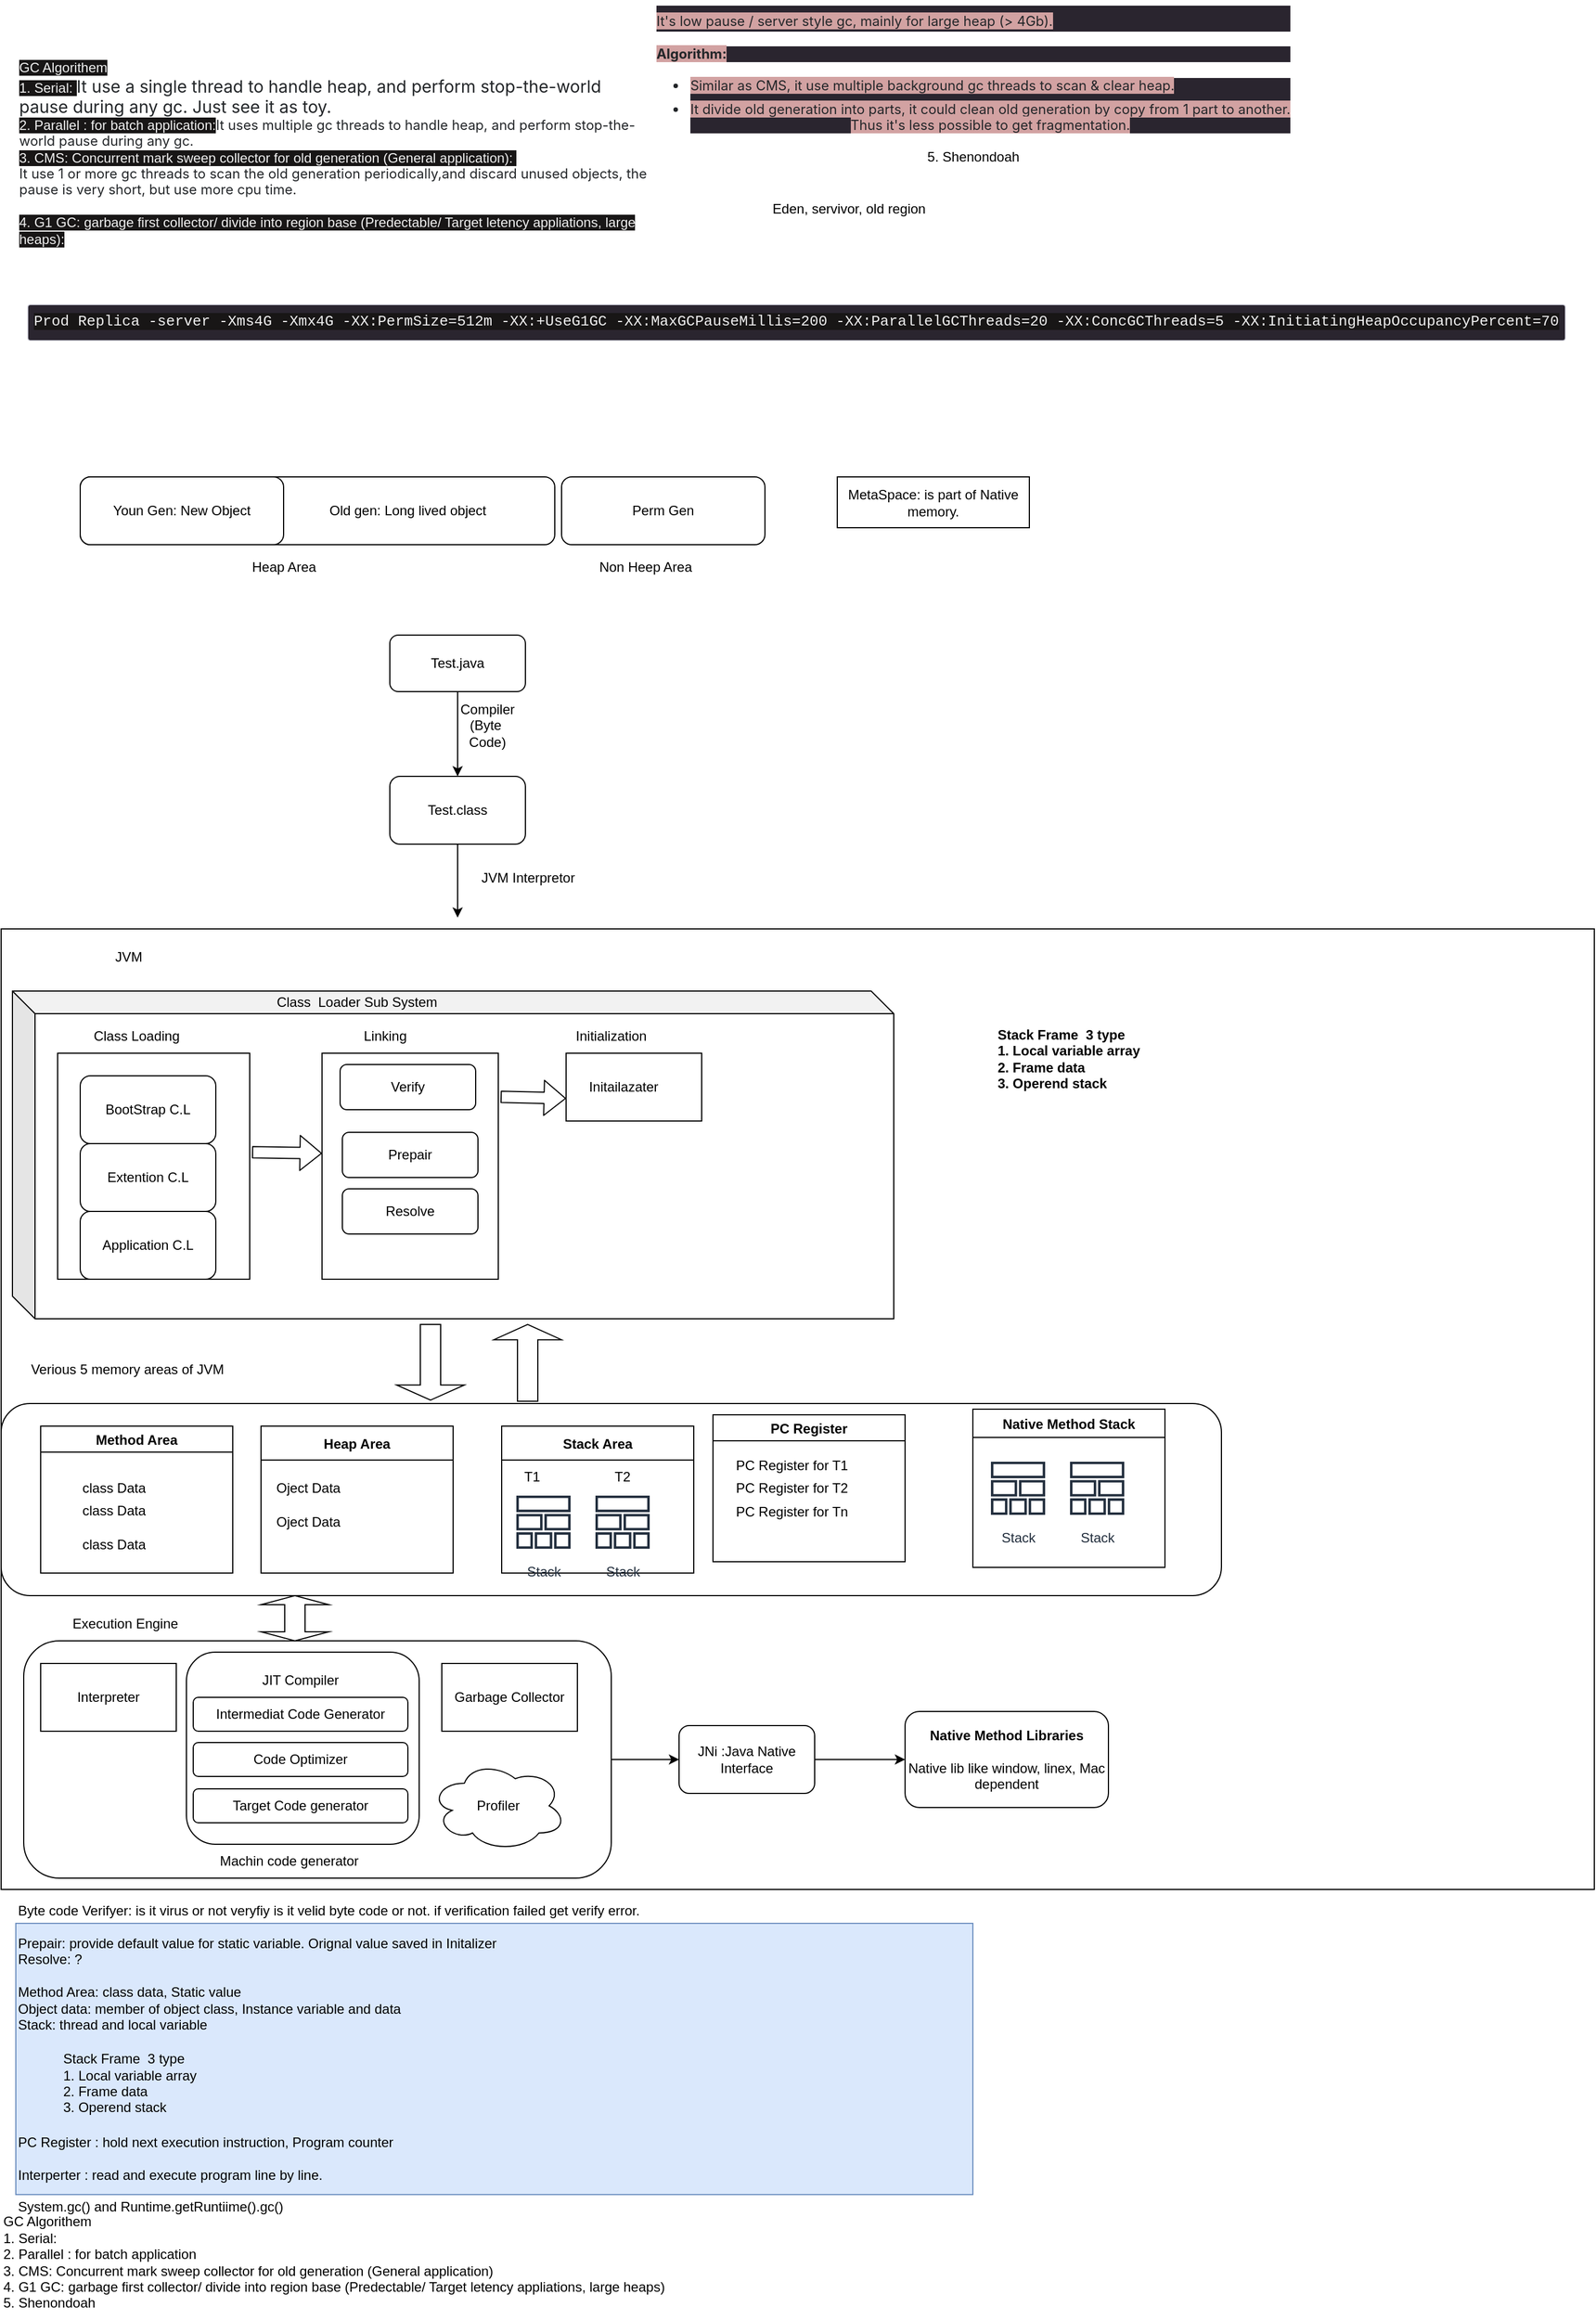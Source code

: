 <mxfile version="21.6.5" type="github" pages="2">
  <diagram id="Mb8TEoon7ktnDwIV0cq3" name="JVM">
    <mxGraphModel dx="1026" dy="1824" grid="1" gridSize="10" guides="1" tooltips="1" connect="1" arrows="1" fold="1" page="1" pageScale="1" pageWidth="827" pageHeight="1169" math="0" shadow="0">
      <root>
        <mxCell id="0" />
        <mxCell id="1" parent="0" />
        <mxCell id="3" value="" style="shape=cube;whiteSpace=wrap;html=1;boundedLbl=1;backgroundOutline=1;darkOpacity=0.05;darkOpacity2=0.1;" parent="1" vertex="1">
          <mxGeometry x="20" y="245" width="780" height="290" as="geometry" />
        </mxCell>
        <mxCell id="4" value="" style="rounded=0;whiteSpace=wrap;html=1;" parent="1" vertex="1">
          <mxGeometry x="60" y="300" width="170" height="200" as="geometry" />
        </mxCell>
        <mxCell id="5" value="BootStrap C.L" style="rounded=1;whiteSpace=wrap;html=1;" parent="1" vertex="1">
          <mxGeometry x="80" y="320" width="120" height="60" as="geometry" />
        </mxCell>
        <mxCell id="6" value="Extention C.L" style="rounded=1;whiteSpace=wrap;html=1;" parent="1" vertex="1">
          <mxGeometry x="80" y="380" width="120" height="60" as="geometry" />
        </mxCell>
        <mxCell id="7" value="Application C.L" style="rounded=1;whiteSpace=wrap;html=1;" parent="1" vertex="1">
          <mxGeometry x="80" y="440" width="120" height="60" as="geometry" />
        </mxCell>
        <mxCell id="8" value="Class Loading" style="text;html=1;strokeColor=none;fillColor=none;align=center;verticalAlign=middle;whiteSpace=wrap;rounded=0;" parent="1" vertex="1">
          <mxGeometry x="70" y="270" width="120" height="30" as="geometry" />
        </mxCell>
        <mxCell id="9" value="Class&amp;nbsp; Loader Sub System" style="text;html=1;strokeColor=none;fillColor=none;align=center;verticalAlign=middle;whiteSpace=wrap;rounded=0;" parent="1" vertex="1">
          <mxGeometry x="190" y="240" width="270" height="30" as="geometry" />
        </mxCell>
        <mxCell id="10" value="" style="rounded=0;whiteSpace=wrap;html=1;" parent="1" vertex="1">
          <mxGeometry x="294" y="300" width="156" height="200" as="geometry" />
        </mxCell>
        <mxCell id="11" value="Linking" style="text;html=1;strokeColor=none;fillColor=none;align=center;verticalAlign=middle;whiteSpace=wrap;rounded=0;" parent="1" vertex="1">
          <mxGeometry x="320" y="270" width="60" height="30" as="geometry" />
        </mxCell>
        <mxCell id="14" value="Verify" style="rounded=1;whiteSpace=wrap;html=1;" parent="1" vertex="1">
          <mxGeometry x="310" y="310" width="120" height="40" as="geometry" />
        </mxCell>
        <mxCell id="15" value="Prepair" style="rounded=1;whiteSpace=wrap;html=1;" parent="1" vertex="1">
          <mxGeometry x="312" y="370" width="120" height="40" as="geometry" />
        </mxCell>
        <mxCell id="16" value="Resolve" style="rounded=1;whiteSpace=wrap;html=1;" parent="1" vertex="1">
          <mxGeometry x="312" y="420" width="120" height="40" as="geometry" />
        </mxCell>
        <mxCell id="17" value="" style="rounded=0;whiteSpace=wrap;html=1;" parent="1" vertex="1">
          <mxGeometry x="510" y="300" width="120" height="60" as="geometry" />
        </mxCell>
        <mxCell id="18" value="Initialization" style="text;html=1;strokeColor=none;fillColor=none;align=center;verticalAlign=middle;whiteSpace=wrap;rounded=0;" parent="1" vertex="1">
          <mxGeometry x="520" y="270" width="60" height="30" as="geometry" />
        </mxCell>
        <mxCell id="19" value="" style="shape=flexArrow;endArrow=classic;html=1;exitX=1.012;exitY=0.438;exitDx=0;exitDy=0;exitPerimeter=0;entryX=0;entryY=0.443;entryDx=0;entryDy=0;entryPerimeter=0;" parent="1" source="4" target="10" edge="1">
          <mxGeometry width="50" height="50" relative="1" as="geometry">
            <mxPoint x="240" y="390" as="sourcePoint" />
            <mxPoint x="290" y="340" as="targetPoint" />
          </mxGeometry>
        </mxCell>
        <mxCell id="20" value="" style="shape=flexArrow;endArrow=classic;html=1;exitX=1.012;exitY=0.438;exitDx=0;exitDy=0;exitPerimeter=0;" parent="1" edge="1">
          <mxGeometry width="50" height="50" relative="1" as="geometry">
            <mxPoint x="452.04" y="338.6" as="sourcePoint" />
            <mxPoint x="510" y="340" as="targetPoint" />
          </mxGeometry>
        </mxCell>
        <mxCell id="21" value="" style="rounded=1;whiteSpace=wrap;html=1;" parent="1" vertex="1">
          <mxGeometry x="10" y="610" width="1080" height="170" as="geometry" />
        </mxCell>
        <mxCell id="23" value="Verious 5 memory areas of JVM&amp;nbsp;" style="text;html=1;align=center;verticalAlign=middle;resizable=0;points=[];autosize=1;strokeColor=none;fillColor=none;" parent="1" vertex="1">
          <mxGeometry x="23" y="565" width="200" height="30" as="geometry" />
        </mxCell>
        <mxCell id="50" value="Method Area" style="swimlane;" parent="1" vertex="1">
          <mxGeometry x="45" y="630" width="170" height="130" as="geometry" />
        </mxCell>
        <mxCell id="53" value="Heap Area" style="swimlane;startSize=30;" parent="1" vertex="1">
          <mxGeometry x="240" y="630" width="170" height="130" as="geometry" />
        </mxCell>
        <mxCell id="54" value="Stack Area" style="swimlane;startSize=30;" parent="1" vertex="1">
          <mxGeometry x="453" y="630" width="170" height="130" as="geometry" />
        </mxCell>
        <mxCell id="55" value="PC Register" style="swimlane;" parent="1" vertex="1">
          <mxGeometry x="640" y="620" width="170" height="130" as="geometry" />
        </mxCell>
        <mxCell id="56" value="Native Method Stack" style="swimlane;startSize=25;" parent="1" vertex="1">
          <mxGeometry x="870" y="615" width="170" height="140" as="geometry" />
        </mxCell>
        <mxCell id="58" value="" style="shape=singleArrow;direction=south;whiteSpace=wrap;html=1;" parent="1" vertex="1">
          <mxGeometry x="360" y="540" width="60" height="67" as="geometry" />
        </mxCell>
        <mxCell id="59" value="" style="shape=singleArrow;direction=north;whiteSpace=wrap;html=1;" parent="1" vertex="1">
          <mxGeometry x="446" y="540" width="60" height="68" as="geometry" />
        </mxCell>
        <mxCell id="61" value="class Data" style="text;html=1;strokeColor=none;fillColor=none;align=center;verticalAlign=middle;whiteSpace=wrap;rounded=0;" parent="1" vertex="1">
          <mxGeometry x="60" y="670" width="100" height="30" as="geometry" />
        </mxCell>
        <mxCell id="62" value="class Data" style="text;html=1;strokeColor=none;fillColor=none;align=center;verticalAlign=middle;whiteSpace=wrap;rounded=0;" parent="1" vertex="1">
          <mxGeometry x="60" y="690" width="100" height="30" as="geometry" />
        </mxCell>
        <mxCell id="63" value="class Data" style="text;html=1;strokeColor=none;fillColor=none;align=center;verticalAlign=middle;whiteSpace=wrap;rounded=0;" parent="1" vertex="1">
          <mxGeometry x="60" y="720" width="100" height="30" as="geometry" />
        </mxCell>
        <mxCell id="64" value="Oject Data&lt;span style=&quot;color: rgba(0, 0, 0, 0); font-family: monospace; font-size: 0px; text-align: start;&quot;&gt;%3CmxGraphModel%3E%3Croot%3E%3CmxCell%20id%3D%220%22%2F%3E%3CmxCell%20id%3D%221%22%20parent%3D%220%22%2F%3E%3CmxCell%20id%3D%222%22%20value%3D%22class%20Data%22%20style%3D%22text%3Bhtml%3D1%3BstrokeColor%3Dnone%3BfillColor%3Dnone%3Balign%3Dcenter%3BverticalAlign%3Dmiddle%3BwhiteSpace%3Dwrap%3Brounded%3D0%3B%22%20vertex%3D%221%22%20parent%3D%221%22%3E%3CmxGeometry%20x%3D%2260%22%20y%3D%22670%22%20width%3D%22100%22%20height%3D%2230%22%20as%3D%22geometry%22%2F%3E%3C%2FmxCell%3E%3C%2Froot%3E%3C%2FmxGraphModel%3E&lt;/span&gt;" style="text;html=1;strokeColor=none;fillColor=none;align=center;verticalAlign=middle;whiteSpace=wrap;rounded=0;" parent="1" vertex="1">
          <mxGeometry x="252" y="670" width="60" height="30" as="geometry" />
        </mxCell>
        <mxCell id="65" value="Oject Data&lt;span style=&quot;color: rgba(0, 0, 0, 0); font-family: monospace; font-size: 0px; text-align: start;&quot;&gt;%3CmxGraphModel%3E%3Croot%3E%3CmxCell%20id%3D%220%22%2F%3E%3CmxCell%20id%3D%221%22%20parent%3D%220%22%2F%3E%3CmxCell%20id%3D%222%22%20value%3D%22class%20Data%22%20style%3D%22text%3Bhtml%3D1%3BstrokeColor%3Dnone%3BfillColor%3Dnone%3Balign%3Dcenter%3BverticalAlign%3Dmiddle%3BwhiteSpace%3Dwrap%3Brounded%3D0%3B%22%20vertex%3D%221%22%20parent%3D%221%22%3E%3CmxGeometry%20x%3D%2260%22%20y%3D%22670%22%20width%3D%22100%22%20height%3D%2230%22%20as%3D%22geometry%22%2F%3E%3C%2FmxCell%3E%3C%2Froot%3E%3C%2FmxGraphModel%3E&lt;/span&gt;" style="text;html=1;strokeColor=none;fillColor=none;align=center;verticalAlign=middle;whiteSpace=wrap;rounded=0;" parent="1" vertex="1">
          <mxGeometry x="252" y="700" width="60" height="30" as="geometry" />
        </mxCell>
        <mxCell id="66" value="Stack" style="sketch=0;outlineConnect=0;fontColor=#232F3E;gradientColor=none;strokeColor=#232F3E;fillColor=#ffffff;dashed=0;verticalLabelPosition=bottom;verticalAlign=top;align=center;html=1;fontSize=12;fontStyle=0;aspect=fixed;shape=mxgraph.aws4.resourceIcon;resIcon=mxgraph.aws4.stack;" parent="1" vertex="1">
          <mxGeometry x="460" y="685" width="60" height="60" as="geometry" />
        </mxCell>
        <mxCell id="67" value="Stack" style="sketch=0;outlineConnect=0;fontColor=#232F3E;gradientColor=none;strokeColor=#232F3E;fillColor=#ffffff;dashed=0;verticalLabelPosition=bottom;verticalAlign=top;align=center;html=1;fontSize=12;fontStyle=0;aspect=fixed;shape=mxgraph.aws4.resourceIcon;resIcon=mxgraph.aws4.stack;" parent="1" vertex="1">
          <mxGeometry x="530" y="685" width="60" height="60" as="geometry" />
        </mxCell>
        <mxCell id="68" value="T1&lt;span style=&quot;color: rgba(0, 0, 0, 0); font-family: monospace; font-size: 0px; text-align: start;&quot;&gt;%3CmxGraphModel%3E%3Croot%3E%3CmxCell%20id%3D%220%22%2F%3E%3CmxCell%20id%3D%221%22%20parent%3D%220%22%2F%3E%3CmxCell%20id%3D%222%22%20value%3D%22Stack%22%20style%3D%22sketch%3D0%3BoutlineConnect%3D0%3BfontColor%3D%23232F3E%3BgradientColor%3Dnone%3BstrokeColor%3D%23232F3E%3BfillColor%3D%23ffffff%3Bdashed%3D0%3BverticalLabelPosition%3Dbottom%3BverticalAlign%3Dtop%3Balign%3Dcenter%3Bhtml%3D1%3BfontSize%3D12%3BfontStyle%3D0%3Baspect%3Dfixed%3Bshape%3Dmxgraph.aws4.resourceIcon%3BresIcon%3Dmxgraph.aws4.stack%3B%22%20vertex%3D%221%22%20parent%3D%221%22%3E%3CmxGeometry%20x%3D%22460%22%20y%3D%22685%22%20width%3D%2260%22%20height%3D%2260%22%20as%3D%22geometry%22%2F%3E%3C%2FmxCell%3E%3C%2Froot%3E%3C%2FmxGraphModel%3E&lt;/span&gt;" style="text;html=1;strokeColor=none;fillColor=none;align=center;verticalAlign=middle;whiteSpace=wrap;rounded=0;" parent="1" vertex="1">
          <mxGeometry x="450" y="660" width="60" height="30" as="geometry" />
        </mxCell>
        <mxCell id="69" value="T2" style="text;html=1;strokeColor=none;fillColor=none;align=center;verticalAlign=middle;whiteSpace=wrap;rounded=0;" parent="1" vertex="1">
          <mxGeometry x="530" y="660" width="60" height="30" as="geometry" />
        </mxCell>
        <mxCell id="70" value="PC Register for T1" style="text;html=1;strokeColor=none;fillColor=none;align=center;verticalAlign=middle;whiteSpace=wrap;rounded=0;" parent="1" vertex="1">
          <mxGeometry x="650" y="650" width="120" height="30" as="geometry" />
        </mxCell>
        <mxCell id="71" value="PC Register for T2" style="text;html=1;strokeColor=none;fillColor=none;align=center;verticalAlign=middle;whiteSpace=wrap;rounded=0;" parent="1" vertex="1">
          <mxGeometry x="650" y="670" width="120" height="30" as="geometry" />
        </mxCell>
        <mxCell id="72" value="PC Register for Tn" style="text;html=1;strokeColor=none;fillColor=none;align=center;verticalAlign=middle;whiteSpace=wrap;rounded=0;" parent="1" vertex="1">
          <mxGeometry x="650" y="690" width="120" height="32" as="geometry" />
        </mxCell>
        <mxCell id="73" value="Stack" style="sketch=0;outlineConnect=0;fontColor=#232F3E;gradientColor=none;strokeColor=#232F3E;fillColor=#ffffff;dashed=0;verticalLabelPosition=bottom;verticalAlign=top;align=center;html=1;fontSize=12;fontStyle=0;aspect=fixed;shape=mxgraph.aws4.resourceIcon;resIcon=mxgraph.aws4.stack;" parent="1" vertex="1">
          <mxGeometry x="880" y="655" width="60" height="60" as="geometry" />
        </mxCell>
        <mxCell id="74" value="Stack" style="sketch=0;outlineConnect=0;fontColor=#232F3E;gradientColor=none;strokeColor=#232F3E;fillColor=#ffffff;dashed=0;verticalLabelPosition=bottom;verticalAlign=top;align=center;html=1;fontSize=12;fontStyle=0;aspect=fixed;shape=mxgraph.aws4.resourceIcon;resIcon=mxgraph.aws4.stack;" parent="1" vertex="1">
          <mxGeometry x="950" y="655" width="60" height="60" as="geometry" />
        </mxCell>
        <mxCell id="76" value="" style="rounded=0;whiteSpace=wrap;html=1;fillColor=none;" parent="1" vertex="1">
          <mxGeometry x="10" y="190" width="1410" height="850" as="geometry" />
        </mxCell>
        <mxCell id="77" value="JVM" style="text;html=1;strokeColor=none;fillColor=none;align=center;verticalAlign=middle;whiteSpace=wrap;rounded=0;" parent="1" vertex="1">
          <mxGeometry x="93" y="200" width="60" height="30" as="geometry" />
        </mxCell>
        <mxCell id="80" value="" style="edgeStyle=none;html=1;" parent="1" source="78" target="79" edge="1">
          <mxGeometry relative="1" as="geometry" />
        </mxCell>
        <mxCell id="78" value="Test.java" style="rounded=1;whiteSpace=wrap;html=1;fillColor=none;" parent="1" vertex="1">
          <mxGeometry x="354" y="-70" width="120" height="50" as="geometry" />
        </mxCell>
        <mxCell id="81" style="edgeStyle=none;html=1;" parent="1" source="79" edge="1">
          <mxGeometry relative="1" as="geometry">
            <mxPoint x="414" y="180" as="targetPoint" />
          </mxGeometry>
        </mxCell>
        <mxCell id="79" value="Test.class" style="whiteSpace=wrap;html=1;fillColor=none;rounded=1;" parent="1" vertex="1">
          <mxGeometry x="354" y="55" width="120" height="60" as="geometry" />
        </mxCell>
        <mxCell id="82" value="JVM Interpretor" style="text;html=1;align=center;verticalAlign=middle;resizable=0;points=[];autosize=1;strokeColor=none;fillColor=none;" parent="1" vertex="1">
          <mxGeometry x="421" y="130" width="110" height="30" as="geometry" />
        </mxCell>
        <mxCell id="84" value="Compiler&lt;br&gt;(Byte&amp;nbsp;&lt;br&gt;Code)" style="text;html=1;align=center;verticalAlign=middle;resizable=0;points=[];autosize=1;strokeColor=none;fillColor=none;" parent="1" vertex="1">
          <mxGeometry x="405" y="-20" width="70" height="60" as="geometry" />
        </mxCell>
        <mxCell id="95" value="" style="edgeStyle=none;html=1;" parent="1" source="85" target="94" edge="1">
          <mxGeometry relative="1" as="geometry" />
        </mxCell>
        <mxCell id="85" value="" style="rounded=1;whiteSpace=wrap;html=1;fillColor=none;" parent="1" vertex="1">
          <mxGeometry x="30" y="820" width="520" height="210" as="geometry" />
        </mxCell>
        <mxCell id="86" value="Execution Engine" style="text;html=1;strokeColor=none;fillColor=none;align=center;verticalAlign=middle;whiteSpace=wrap;rounded=0;" parent="1" vertex="1">
          <mxGeometry x="50" y="790" width="140" height="30" as="geometry" />
        </mxCell>
        <mxCell id="87" value="Interpreter" style="rounded=0;whiteSpace=wrap;html=1;fillColor=default;" parent="1" vertex="1">
          <mxGeometry x="45" y="840" width="120" height="60" as="geometry" />
        </mxCell>
        <mxCell id="88" value="" style="rounded=1;whiteSpace=wrap;html=1;fillColor=default;" parent="1" vertex="1">
          <mxGeometry x="174" y="830" width="206" height="170" as="geometry" />
        </mxCell>
        <mxCell id="89" value="JIT Compiler" style="text;html=1;strokeColor=none;fillColor=none;align=center;verticalAlign=middle;whiteSpace=wrap;rounded=0;" parent="1" vertex="1">
          <mxGeometry x="200" y="840" width="150" height="30" as="geometry" />
        </mxCell>
        <mxCell id="90" value="Intermediat Code Generator" style="rounded=1;whiteSpace=wrap;html=1;fillColor=default;" parent="1" vertex="1">
          <mxGeometry x="180" y="870" width="190" height="30" as="geometry" />
        </mxCell>
        <mxCell id="91" value="Code Optimizer&lt;span style=&quot;color: rgba(0, 0, 0, 0); font-family: monospace; font-size: 0px; text-align: start;&quot;&gt;%3CmxGraphModel%3E%3Croot%3E%3CmxCell%20id%3D%220%22%2F%3E%3CmxCell%20id%3D%221%22%20parent%3D%220%22%2F%3E%3CmxCell%20id%3D%222%22%20value%3D%22Intermediat%20Code%20Generator%22%20style%3D%22rounded%3D1%3BwhiteSpace%3Dwrap%3Bhtml%3D1%3BfillColor%3Ddefault%3B%22%20vertex%3D%221%22%20parent%3D%221%22%3E%3CmxGeometry%20x%3D%22180%22%20y%3D%22870%22%20width%3D%22190%22%20height%3D%2230%22%20as%3D%22geometry%22%2F%3E%3C%2FmxCell%3E%3C%2Froot%3E%3C%2FmxGraphModel%3E&lt;/span&gt;" style="rounded=1;whiteSpace=wrap;html=1;fillColor=default;" parent="1" vertex="1">
          <mxGeometry x="180" y="910" width="190" height="30" as="geometry" />
        </mxCell>
        <mxCell id="92" value="Target Code generator" style="rounded=1;whiteSpace=wrap;html=1;fillColor=default;" parent="1" vertex="1">
          <mxGeometry x="180" y="951" width="190" height="30" as="geometry" />
        </mxCell>
        <mxCell id="93" value="Garbage Collector" style="rounded=0;whiteSpace=wrap;html=1;fillColor=default;" parent="1" vertex="1">
          <mxGeometry x="400" y="840" width="120" height="60" as="geometry" />
        </mxCell>
        <mxCell id="97" value="" style="edgeStyle=none;html=1;" parent="1" source="94" target="96" edge="1">
          <mxGeometry relative="1" as="geometry" />
        </mxCell>
        <mxCell id="94" value="JNi :Java Native Interface" style="whiteSpace=wrap;html=1;fillColor=none;rounded=1;" parent="1" vertex="1">
          <mxGeometry x="610" y="895" width="120" height="60" as="geometry" />
        </mxCell>
        <mxCell id="96" value="&lt;b&gt;Native Method Libraries&lt;br&gt;&lt;/b&gt;&lt;br&gt;Native lib like window, linex, Mac dependent" style="whiteSpace=wrap;html=1;fillColor=none;rounded=1;" parent="1" vertex="1">
          <mxGeometry x="810" y="882.5" width="180" height="85" as="geometry" />
        </mxCell>
        <mxCell id="99" value="" style="shape=doubleArrow;direction=south;whiteSpace=wrap;html=1;fillColor=default;" parent="1" vertex="1">
          <mxGeometry x="240" y="780" width="60" height="40" as="geometry" />
        </mxCell>
        <mxCell id="101" value="&lt;h4 style=&quot;text-align: left;&quot;&gt;&lt;span style=&quot;background-color: initial;&quot;&gt;Stack Frame&amp;nbsp; 3 type&lt;br&gt;&lt;/span&gt;&lt;span style=&quot;background-color: initial;&quot;&gt;1. Local variable array&lt;br&gt;&lt;/span&gt;&lt;span style=&quot;background-color: initial;&quot;&gt;2. Frame data&lt;br&gt;&lt;/span&gt;&lt;span style=&quot;background-color: initial;&quot;&gt;3. Operend stack&lt;/span&gt;&lt;/h4&gt;" style="text;html=1;strokeColor=none;fillColor=none;align=center;verticalAlign=middle;whiteSpace=wrap;rounded=0;" parent="1" vertex="1">
          <mxGeometry x="870" y="290" width="170" height="30" as="geometry" />
        </mxCell>
        <mxCell id="102" value="Machin code generator" style="text;html=1;strokeColor=none;fillColor=none;align=center;verticalAlign=middle;whiteSpace=wrap;rounded=0;" parent="1" vertex="1">
          <mxGeometry x="160" y="1000" width="210" height="30" as="geometry" />
        </mxCell>
        <mxCell id="104" value="Byte code Verifyer: is it virus or not veryfiy is it velid byte code or not. if verification failed get verify error.&lt;br&gt;&amp;nbsp;&lt;br&gt;Prepair: provide default value for static variable. Orignal value saved in Initalizer&lt;br&gt;Resolve: ?&lt;br&gt;&lt;br&gt;Method Area: class data, Static value&lt;br&gt;Object data: member of object class, Instance variable and data&lt;br&gt;Stack: thread and local variable&lt;br&gt;&lt;span style=&quot;&quot;&gt;&#x9;&lt;/span&gt;&lt;blockquote style=&quot;margin: 0 0 0 40px; border: none; padding: 0px;&quot;&gt;&lt;h4 style=&quot;border-color: var(--border-color);&quot;&gt;&lt;span style=&quot;font-weight: normal;&quot;&gt;Stack Frame&amp;nbsp; 3 type&lt;br&gt;1. Local variable array&lt;br&gt;2. Frame data&lt;br&gt;3. Operend stack&lt;/span&gt;&lt;br&gt;&lt;/h4&gt;&lt;/blockquote&gt;PC Register : hold next execution instruction, Program counter&lt;br&gt;&lt;br&gt;Interperter : read and execute program line by line.&lt;br&gt;&lt;br&gt;System.gc() and Runtime.getRuntiime().gc()" style="text;html=1;strokeColor=#6c8ebf;fillColor=#dae8fc;align=left;verticalAlign=middle;whiteSpace=wrap;rounded=0;" parent="1" vertex="1">
          <mxGeometry x="23" y="1070" width="847" height="240" as="geometry" />
        </mxCell>
        <mxCell id="105" value="Initailazater" style="text;html=1;strokeColor=none;fillColor=none;align=center;verticalAlign=middle;whiteSpace=wrap;rounded=0;" parent="1" vertex="1">
          <mxGeometry x="531" y="315" width="60" height="30" as="geometry" />
        </mxCell>
        <mxCell id="106" value="Profiler" style="ellipse;shape=cloud;whiteSpace=wrap;html=1;" parent="1" vertex="1">
          <mxGeometry x="390" y="926" width="120" height="80" as="geometry" />
        </mxCell>
        <mxCell id="107" value="&lt;span style=&quot;white-space: pre;&quot;&gt;&#x9;&lt;/span&gt;&lt;span style=&quot;white-space: pre;&quot;&gt;&#x9;&lt;/span&gt;&lt;span style=&quot;white-space: pre;&quot;&gt;&#x9;&lt;/span&gt;&lt;span style=&quot;white-space: pre;&quot;&gt;&#x9;&lt;/span&gt;&lt;span style=&quot;white-space: pre;&quot;&gt;&#x9;&lt;/span&gt;&lt;span style=&quot;white-space: pre;&quot;&gt;&#x9;&lt;/span&gt;Old gen: Long lived object" style="rounded=1;whiteSpace=wrap;html=1;" parent="1" vertex="1">
          <mxGeometry x="80" y="-210" width="420" height="60" as="geometry" />
        </mxCell>
        <mxCell id="108" value="Youn Gen: New Object" style="rounded=1;whiteSpace=wrap;html=1;" parent="1" vertex="1">
          <mxGeometry x="80" y="-210" width="180" height="60" as="geometry" />
        </mxCell>
        <mxCell id="109" value="Perm Gen" style="rounded=1;whiteSpace=wrap;html=1;" parent="1" vertex="1">
          <mxGeometry x="506" y="-210" width="180" height="60" as="geometry" />
        </mxCell>
        <mxCell id="110" value="Heap Area" style="text;html=1;align=center;verticalAlign=middle;resizable=0;points=[];autosize=1;strokeColor=none;fillColor=none;" parent="1" vertex="1">
          <mxGeometry x="220" y="-145" width="80" height="30" as="geometry" />
        </mxCell>
        <mxCell id="111" value="Non Heep Area" style="text;html=1;align=center;verticalAlign=middle;resizable=0;points=[];autosize=1;strokeColor=none;fillColor=none;" parent="1" vertex="1">
          <mxGeometry x="525" y="-145" width="110" height="30" as="geometry" />
        </mxCell>
        <mxCell id="112" value="MetaSpace: is part of Native memory." style="rounded=0;whiteSpace=wrap;html=1;" parent="1" vertex="1">
          <mxGeometry x="750" y="-210" width="170" height="45" as="geometry" />
        </mxCell>
        <mxCell id="eFVf8pxg18ztnckATkbE-113" value="GC Algorithem&lt;br&gt;1. Serial:&amp;nbsp;&lt;br&gt;2. Parallel : for batch application&lt;br&gt;3. CMS: Concurrent mark sweep collector for old generation (General application)&lt;br&gt;4. G1 GC: garbage first collector/ divide into region base (Predectable/ Target letency appliations, large heaps)&lt;br&gt;5. Shenondoah" style="text;html=1;align=left;verticalAlign=middle;resizable=0;points=[];autosize=1;strokeColor=none;fillColor=none;" parent="1" vertex="1">
          <mxGeometry x="10" y="1320" width="610" height="100" as="geometry" />
        </mxCell>
        <mxCell id="xn8CP_pBLPCYdcOmx5U--113" value="&lt;br style=&quot;border-color: rgb(0, 0, 0); color: rgb(240, 240, 240); font-family: Helvetica; font-size: 12px; font-style: normal; font-variant-ligatures: normal; font-variant-caps: normal; font-weight: 400; letter-spacing: normal; orphans: 2; text-align: left; text-indent: 0px; text-transform: none; widows: 2; word-spacing: 0px; -webkit-text-stroke-width: 0px; text-decoration-thickness: initial; text-decoration-style: initial; text-decoration-color: initial;&quot;&gt;&lt;span style=&quot;color: rgb(240, 240, 240); font-family: Helvetica; font-size: 12px; font-style: normal; font-variant-ligatures: normal; font-variant-caps: normal; font-weight: 400; letter-spacing: normal; orphans: 2; text-align: left; text-indent: 0px; text-transform: none; widows: 2; word-spacing: 0px; -webkit-text-stroke-width: 0px; background-color: rgb(24, 22, 22); text-decoration-thickness: initial; text-decoration-style: initial; text-decoration-color: initial; float: none; display: inline !important;&quot;&gt;GC Algorithem&lt;/span&gt;&lt;br style=&quot;border-color: rgb(0, 0, 0); color: rgb(240, 240, 240); font-family: Helvetica; font-size: 12px; font-style: normal; font-variant-ligatures: normal; font-variant-caps: normal; font-weight: 400; letter-spacing: normal; orphans: 2; text-align: left; text-indent: 0px; text-transform: none; widows: 2; word-spacing: 0px; -webkit-text-stroke-width: 0px; text-decoration-thickness: initial; text-decoration-style: initial; text-decoration-color: initial;&quot;&gt;&lt;span style=&quot;color: rgb(240, 240, 240); font-family: Helvetica; font-size: 12px; font-style: normal; font-variant-ligatures: normal; font-variant-caps: normal; font-weight: 400; letter-spacing: normal; orphans: 2; text-align: left; text-indent: 0px; text-transform: none; widows: 2; word-spacing: 0px; -webkit-text-stroke-width: 0px; background-color: rgb(24, 22, 22); text-decoration-thickness: initial; text-decoration-style: initial; text-decoration-color: initial; float: none; display: inline !important;&quot;&gt;1. Serial:&amp;nbsp;&lt;/span&gt;&lt;span style=&quot;border-color: rgb(0, 0, 0); font-style: normal; font-variant-ligatures: normal; font-variant-caps: normal; font-weight: 400; letter-spacing: normal; orphans: 2; text-align: left; text-indent: 0px; text-transform: none; widows: 2; word-spacing: 0px; -webkit-text-stroke-width: 0px; text-decoration-thickness: initial; text-decoration-style: initial; text-decoration-color: initial; color: rgb(35, 38, 41); font-family: -apple-system, &amp;quot;system-ui&amp;quot;, &amp;quot;Segoe UI Adjusted&amp;quot;, &amp;quot;Segoe UI&amp;quot;, &amp;quot;Liberation Sans&amp;quot;, sans-serif; font-size: 15px;&quot;&gt;It use a single thread to handle heap, and perform stop-the-world pause during any gc. Just see it as toy.&lt;/span&gt;&lt;br style=&quot;border-color: rgb(0, 0, 0); color: rgb(240, 240, 240); font-family: Helvetica; font-size: 12px; font-style: normal; font-variant-ligatures: normal; font-variant-caps: normal; font-weight: 400; letter-spacing: normal; orphans: 2; text-align: left; text-indent: 0px; text-transform: none; widows: 2; word-spacing: 0px; -webkit-text-stroke-width: 0px; text-decoration-thickness: initial; text-decoration-style: initial; text-decoration-color: initial;&quot;&gt;&lt;span style=&quot;color: rgb(240, 240, 240); font-family: Helvetica; font-size: 12px; font-style: normal; font-variant-ligatures: normal; font-variant-caps: normal; font-weight: 400; letter-spacing: normal; orphans: 2; text-align: left; text-indent: 0px; text-transform: none; widows: 2; word-spacing: 0px; -webkit-text-stroke-width: 0px; background-color: rgb(24, 22, 22); text-decoration-thickness: initial; text-decoration-style: initial; text-decoration-color: initial; float: none; display: inline !important;&quot;&gt;2. Parallel : for batch application:&lt;/span&gt;&lt;span style=&quot;border-color: rgb(0, 0, 0); font-size: 12px; font-style: normal; font-variant-ligatures: normal; font-variant-caps: normal; font-weight: 400; letter-spacing: normal; orphans: 2; text-align: left; text-indent: 0px; text-transform: none; widows: 2; word-spacing: 0px; -webkit-text-stroke-width: 0px; text-decoration-thickness: initial; text-decoration-style: initial; text-decoration-color: initial; color: rgb(35, 38, 41); font-family: -apple-system, &amp;quot;system-ui&amp;quot;, &amp;quot;Segoe UI Adjusted&amp;quot;, &amp;quot;Segoe UI&amp;quot;, &amp;quot;Liberation Sans&amp;quot;, sans-serif;&quot;&gt;&lt;font style=&quot;border-color: rgb(0, 0, 0); font-size: 12px;&quot;&gt;It uses multiple gc threads to handle heap, and perform stop-the-world pause during any gc.&lt;/font&gt;&lt;br style=&quot;border-color: rgb(0, 0, 0);&quot;&gt;&lt;/span&gt;&lt;span style=&quot;color: rgb(240, 240, 240); font-family: Helvetica; font-size: 12px; font-style: normal; font-variant-ligatures: normal; font-variant-caps: normal; font-weight: 400; letter-spacing: normal; orphans: 2; text-align: left; text-indent: 0px; text-transform: none; widows: 2; word-spacing: 0px; -webkit-text-stroke-width: 0px; background-color: rgb(24, 22, 22); text-decoration-thickness: initial; text-decoration-style: initial; text-decoration-color: initial; float: none; display: inline !important;&quot;&gt;3. CMS: Concurrent mark sweep collector for old generation (General application):&amp;nbsp;&lt;/span&gt;&lt;br style=&quot;border-color: rgb(0, 0, 0); color: rgb(240, 240, 240); font-family: Helvetica; font-size: 12px; font-style: normal; font-variant-ligatures: normal; font-variant-caps: normal; font-weight: 400; letter-spacing: normal; orphans: 2; text-align: left; text-indent: 0px; text-transform: none; widows: 2; word-spacing: 0px; -webkit-text-stroke-width: 0px; text-decoration-thickness: initial; text-decoration-style: initial; text-decoration-color: initial;&quot;&gt;&lt;span style=&quot;border-color: rgb(0, 0, 0); font-size: 12px; font-style: normal; font-variant-ligatures: normal; font-variant-caps: normal; font-weight: 400; letter-spacing: normal; orphans: 2; text-align: left; text-indent: 0px; text-transform: none; widows: 2; word-spacing: 0px; -webkit-text-stroke-width: 0px; text-decoration-thickness: initial; text-decoration-style: initial; text-decoration-color: initial; color: rgb(35, 38, 41); font-family: -apple-system, &amp;quot;system-ui&amp;quot;, &amp;quot;Segoe UI Adjusted&amp;quot;, &amp;quot;Segoe UI&amp;quot;, &amp;quot;Liberation Sans&amp;quot;, sans-serif;&quot;&gt;It use 1 or more gc threads to scan the old generation periodically,and discard unused objects, the pause is very short, but use more cpu time.&lt;br style=&quot;border-color: rgb(0, 0, 0);&quot;&gt;&lt;/span&gt;&lt;br style=&quot;border-color: rgb(0, 0, 0); color: rgb(240, 240, 240); font-family: Helvetica; font-size: 12px; font-style: normal; font-variant-ligatures: normal; font-variant-caps: normal; font-weight: 400; letter-spacing: normal; orphans: 2; text-align: left; text-indent: 0px; text-transform: none; widows: 2; word-spacing: 0px; -webkit-text-stroke-width: 0px; text-decoration-thickness: initial; text-decoration-style: initial; text-decoration-color: initial;&quot;&gt;&lt;span style=&quot;color: rgb(240, 240, 240); font-family: Helvetica; font-size: 12px; font-style: normal; font-variant-ligatures: normal; font-variant-caps: normal; font-weight: 400; letter-spacing: normal; orphans: 2; text-align: left; text-indent: 0px; text-transform: none; widows: 2; word-spacing: 0px; -webkit-text-stroke-width: 0px; background-color: rgb(24, 22, 22); text-decoration-thickness: initial; text-decoration-style: initial; text-decoration-color: initial; float: none; display: inline !important;&quot;&gt;4. G1 GC: garbage first collector/ divide into region base (Predectable/ Target letency appliations, large heaps):&lt;/span&gt;" style="text;whiteSpace=wrap;html=1;" vertex="1" parent="1">
          <mxGeometry x="24" y="-600" width="560" height="210" as="geometry" />
        </mxCell>
        <mxCell id="xn8CP_pBLPCYdcOmx5U--115" value="&lt;pre dir=&quot;ltr&quot; style=&quot;border: 1px solid rgb(217, 217, 226); color: rgb(240, 240, 240); font-style: normal; font-variant-ligatures: normal; font-variant-caps: normal; font-weight: 400; letter-spacing: normal; orphans: 2; text-align: left; text-indent: 0px; text-transform: none; widows: 2; word-spacing: 0px; -webkit-text-stroke-width: 0px; background-color: rgb(42, 37, 47); text-decoration-thickness: initial; text-decoration-style: initial; text-decoration-color: initial; box-sizing: border-box; font-family: menlo, monaco, &amp;quot;Courier New&amp;quot;, Courier, mono, serif; font-size: 13px; line-height: 1.615; border-radius: 3px; padding: 5px; overflow: auto; margin-top: 0px; margin-bottom: 1em; overflow-wrap: normal !important;&quot;&gt;&lt;span style=&quot;border-color: rgb(0, 0, 0); background-color: rgb(24, 22, 22);&quot;&gt;Prod Replica -server -Xms4G -Xmx4G -XX:PermSize=512m -XX:+UseG1GC -XX:MaxGCPauseMillis=200 -XX:ParallelGCThreads=20 -XX:ConcGCThreads=5 -XX:InitiatingHeapOccupancyPercent=70&lt;/span&gt;&lt;/pre&gt;" style="text;whiteSpace=wrap;html=1;" vertex="1" parent="1">
          <mxGeometry x="31" y="-370" width="560" height="80" as="geometry" />
        </mxCell>
        <mxCell id="xn8CP_pBLPCYdcOmx5U--117" value="&lt;h2 style=&quot;border: 0px; text-align: left; background-color: rgb(42, 37, 47); margin: 0px 0px 0.7em; padding: 0px; font-variant-numeric: inherit; font-variant-east-asian: inherit; font-weight: 400; font-stretch: inherit; line-height: 1.3; font-family: -apple-system, &amp;quot;system-ui&amp;quot;, &amp;quot;Segoe UI Adjusted&amp;quot;, &amp;quot;Segoe UI&amp;quot;, &amp;quot;Liberation Sans&amp;quot;, sans-serif; font-optical-sizing: inherit; font-kerning: inherit; font-feature-settings: inherit; font-variation-settings: inherit; vertical-align: baseline; box-sizing: inherit; --_pr-code-fs: 0.9em; color: rgb(35, 38, 41);&quot;&gt;&lt;font style=&quot;border-color: rgb(0, 0, 0); font-size: 12px; background-color: rgb(210, 162, 162);&quot;&gt;It&#39;s low pause / server style gc, mainly for large heap (&amp;gt; 4Gb).&lt;/font&gt;&lt;/h2&gt;&lt;p style=&quot;border: 0px; text-align: left; background-color: rgb(42, 37, 47); margin: 0px 0px 1.1em; padding: 0px; font-variant-numeric: inherit; font-variant-east-asian: inherit; font-stretch: inherit; line-height: inherit; font-family: -apple-system, &amp;quot;system-ui&amp;quot;, &amp;quot;Segoe UI Adjusted&amp;quot;, &amp;quot;Segoe UI&amp;quot;, &amp;quot;Liberation Sans&amp;quot;, sans-serif; font-optical-sizing: inherit; font-kerning: inherit; font-feature-settings: inherit; font-variation-settings: inherit; vertical-align: baseline; box-sizing: inherit; clear: both; --_pr-img-mb: 0; color: rgb(35, 38, 41);&quot;&gt;&lt;strong style=&quot;border: 0px; margin: 0px; padding: 0px; font-style: inherit; font-variant: inherit; font-stretch: inherit; line-height: inherit; font-family: inherit; font-optical-sizing: inherit; font-kerning: inherit; font-feature-settings: inherit; font-variation-settings: inherit; vertical-align: baseline; box-sizing: inherit;&quot;&gt;&lt;font style=&quot;border-color: rgb(0, 0, 0); background-color: rgb(210, 162, 162);&quot;&gt;Algorithm:&lt;/font&gt;&lt;/strong&gt;&lt;/p&gt;&lt;ul style=&quot;border: 0px; background-color: rgb(42, 37, 47); margin: 0px 0px 1.1em 30px; padding: 0px; font-variant-numeric: inherit; font-variant-east-asian: inherit; font-stretch: inherit; line-height: inherit; font-family: -apple-system, &amp;quot;system-ui&amp;quot;, &amp;quot;Segoe UI Adjusted&amp;quot;, &amp;quot;Segoe UI&amp;quot;, &amp;quot;Liberation Sans&amp;quot;, sans-serif; font-optical-sizing: inherit; font-kerning: inherit; font-feature-settings: inherit; font-variation-settings: inherit; vertical-align: baseline; list-style-position: initial; list-style-image: initial; box-sizing: inherit; color: rgb(35, 38, 41);&quot;&gt;&lt;li style=&quot;text-align: left; padding: 0px; border: 0px; margin: 0px 0px calc(0.55em); font-style: inherit; font-variant: inherit; font-weight: inherit; font-stretch: inherit; line-height: inherit; font-family: inherit; font-optical-sizing: inherit; font-kerning: inherit; font-feature-settings: inherit; font-variation-settings: inherit; vertical-align: baseline; box-sizing: inherit; --_pr-blockquote-mt: calc(1.1em / 2); --_pr-img-mb: 0; overflow-wrap: break-word;&quot;&gt;&lt;font style=&quot;border-color: rgb(0, 0, 0); background-color: rgb(210, 162, 162);&quot;&gt;Similar as CMS, it use multiple background gc threads to scan &amp;amp; clear heap.&lt;/font&gt;&lt;/li&gt;&lt;li style=&quot;padding: 0px; border: 0px; margin: 0px; font-style: inherit; font-variant: inherit; font-weight: inherit; font-stretch: inherit; line-height: inherit; font-family: inherit; font-optical-sizing: inherit; font-kerning: inherit; font-feature-settings: inherit; font-variation-settings: inherit; vertical-align: baseline; box-sizing: inherit; --_pr-blockquote-mt:calc(1.1em / 2); --_pr-img-mb:0; overflow-wrap: break-word;&quot;&gt;&lt;font style=&quot;border-color: rgb(0, 0, 0); background-color: rgb(210, 162, 162);&quot;&gt;It divide old generation into parts, it could clean old generation by copy from 1 part to another.&lt;br style=&quot;border-color: rgb(0, 0, 0); box-sizing: inherit;&quot;&gt;Thus it&#39;s less possible to get fragmentation.&lt;/font&gt;&lt;/li&gt;&lt;/ul&gt;5. Shenondoah" style="text;html=1;align=center;verticalAlign=middle;resizable=0;points=[];autosize=1;strokeColor=none;fillColor=none;" vertex="1" parent="1">
          <mxGeometry x="575" y="-632" width="590" height="150" as="geometry" />
        </mxCell>
        <mxCell id="xn8CP_pBLPCYdcOmx5U--118" value="Eden, servivor, old region" style="text;html=1;align=center;verticalAlign=middle;resizable=0;points=[];autosize=1;strokeColor=none;fillColor=none;" vertex="1" parent="1">
          <mxGeometry x="680" y="-462" width="160" height="30" as="geometry" />
        </mxCell>
      </root>
    </mxGraphModel>
  </diagram>
  <diagram id="aByUZ_a7CfPN8cfjuxp0" name="Page-2">
    <mxGraphModel dx="1026" dy="655" grid="1" gridSize="10" guides="1" tooltips="1" connect="1" arrows="1" fold="1" page="1" pageScale="1" pageWidth="827" pageHeight="1169" math="0" shadow="0">
      <root>
        <mxCell id="0" />
        <mxCell id="1" parent="0" />
      </root>
    </mxGraphModel>
  </diagram>
</mxfile>
